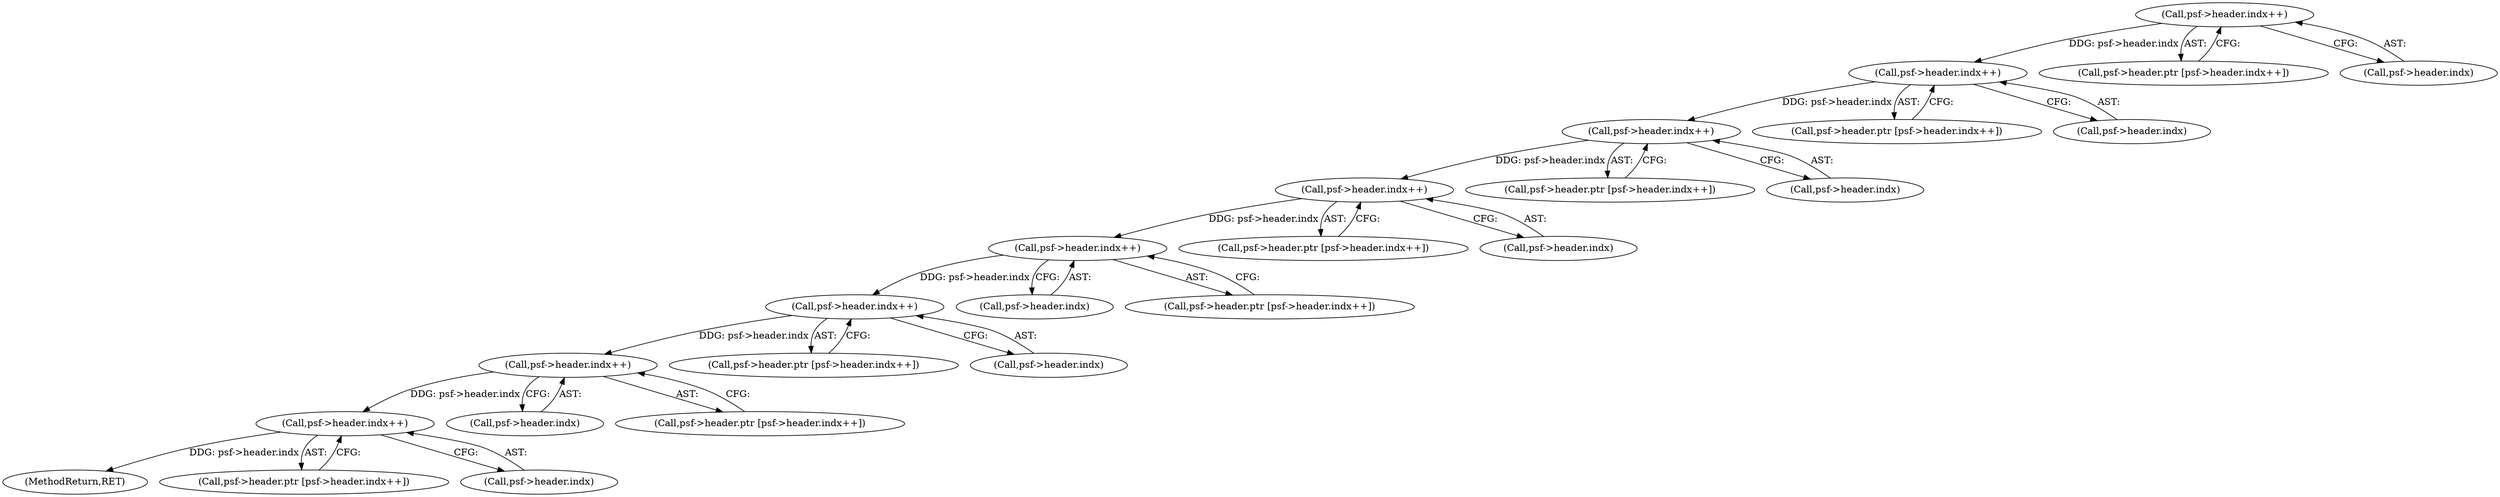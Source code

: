 digraph "0_libsndfile_708e996c87c5fae77b104ccfeb8f6db784c32074_2@pointer" {
"1000160" [label="(Call,psf->header.indx++)"];
"1000144" [label="(Call,psf->header.indx++)"];
"1000128" [label="(Call,psf->header.indx++)"];
"1000112" [label="(Call,psf->header.indx++)"];
"1000176" [label="(Call,psf->header.indx++)"];
"1000192" [label="(Call,psf->header.indx++)"];
"1000208" [label="(Call,psf->header.indx++)"];
"1000224" [label="(Call,psf->header.indx++)"];
"1000106" [label="(Call,psf->header.ptr [psf->header.indx++])"];
"1000177" [label="(Call,psf->header.indx)"];
"1000112" [label="(Call,psf->header.indx++)"];
"1000231" [label="(MethodReturn,RET)"];
"1000122" [label="(Call,psf->header.ptr [psf->header.indx++])"];
"1000176" [label="(Call,psf->header.indx++)"];
"1000113" [label="(Call,psf->header.indx)"];
"1000170" [label="(Call,psf->header.ptr [psf->header.indx++])"];
"1000218" [label="(Call,psf->header.ptr [psf->header.indx++])"];
"1000144" [label="(Call,psf->header.indx++)"];
"1000192" [label="(Call,psf->header.indx++)"];
"1000160" [label="(Call,psf->header.indx++)"];
"1000128" [label="(Call,psf->header.indx++)"];
"1000225" [label="(Call,psf->header.indx)"];
"1000224" [label="(Call,psf->header.indx++)"];
"1000208" [label="(Call,psf->header.indx++)"];
"1000209" [label="(Call,psf->header.indx)"];
"1000154" [label="(Call,psf->header.ptr [psf->header.indx++])"];
"1000186" [label="(Call,psf->header.ptr [psf->header.indx++])"];
"1000193" [label="(Call,psf->header.indx)"];
"1000138" [label="(Call,psf->header.ptr [psf->header.indx++])"];
"1000129" [label="(Call,psf->header.indx)"];
"1000202" [label="(Call,psf->header.ptr [psf->header.indx++])"];
"1000161" [label="(Call,psf->header.indx)"];
"1000145" [label="(Call,psf->header.indx)"];
"1000160" -> "1000154"  [label="AST: "];
"1000160" -> "1000161"  [label="CFG: "];
"1000161" -> "1000160"  [label="AST: "];
"1000154" -> "1000160"  [label="CFG: "];
"1000144" -> "1000160"  [label="DDG: psf->header.indx"];
"1000160" -> "1000176"  [label="DDG: psf->header.indx"];
"1000144" -> "1000138"  [label="AST: "];
"1000144" -> "1000145"  [label="CFG: "];
"1000145" -> "1000144"  [label="AST: "];
"1000138" -> "1000144"  [label="CFG: "];
"1000128" -> "1000144"  [label="DDG: psf->header.indx"];
"1000128" -> "1000122"  [label="AST: "];
"1000128" -> "1000129"  [label="CFG: "];
"1000129" -> "1000128"  [label="AST: "];
"1000122" -> "1000128"  [label="CFG: "];
"1000112" -> "1000128"  [label="DDG: psf->header.indx"];
"1000112" -> "1000106"  [label="AST: "];
"1000112" -> "1000113"  [label="CFG: "];
"1000113" -> "1000112"  [label="AST: "];
"1000106" -> "1000112"  [label="CFG: "];
"1000176" -> "1000170"  [label="AST: "];
"1000176" -> "1000177"  [label="CFG: "];
"1000177" -> "1000176"  [label="AST: "];
"1000170" -> "1000176"  [label="CFG: "];
"1000176" -> "1000192"  [label="DDG: psf->header.indx"];
"1000192" -> "1000186"  [label="AST: "];
"1000192" -> "1000193"  [label="CFG: "];
"1000193" -> "1000192"  [label="AST: "];
"1000186" -> "1000192"  [label="CFG: "];
"1000192" -> "1000208"  [label="DDG: psf->header.indx"];
"1000208" -> "1000202"  [label="AST: "];
"1000208" -> "1000209"  [label="CFG: "];
"1000209" -> "1000208"  [label="AST: "];
"1000202" -> "1000208"  [label="CFG: "];
"1000208" -> "1000224"  [label="DDG: psf->header.indx"];
"1000224" -> "1000218"  [label="AST: "];
"1000224" -> "1000225"  [label="CFG: "];
"1000225" -> "1000224"  [label="AST: "];
"1000218" -> "1000224"  [label="CFG: "];
"1000224" -> "1000231"  [label="DDG: psf->header.indx"];
}
